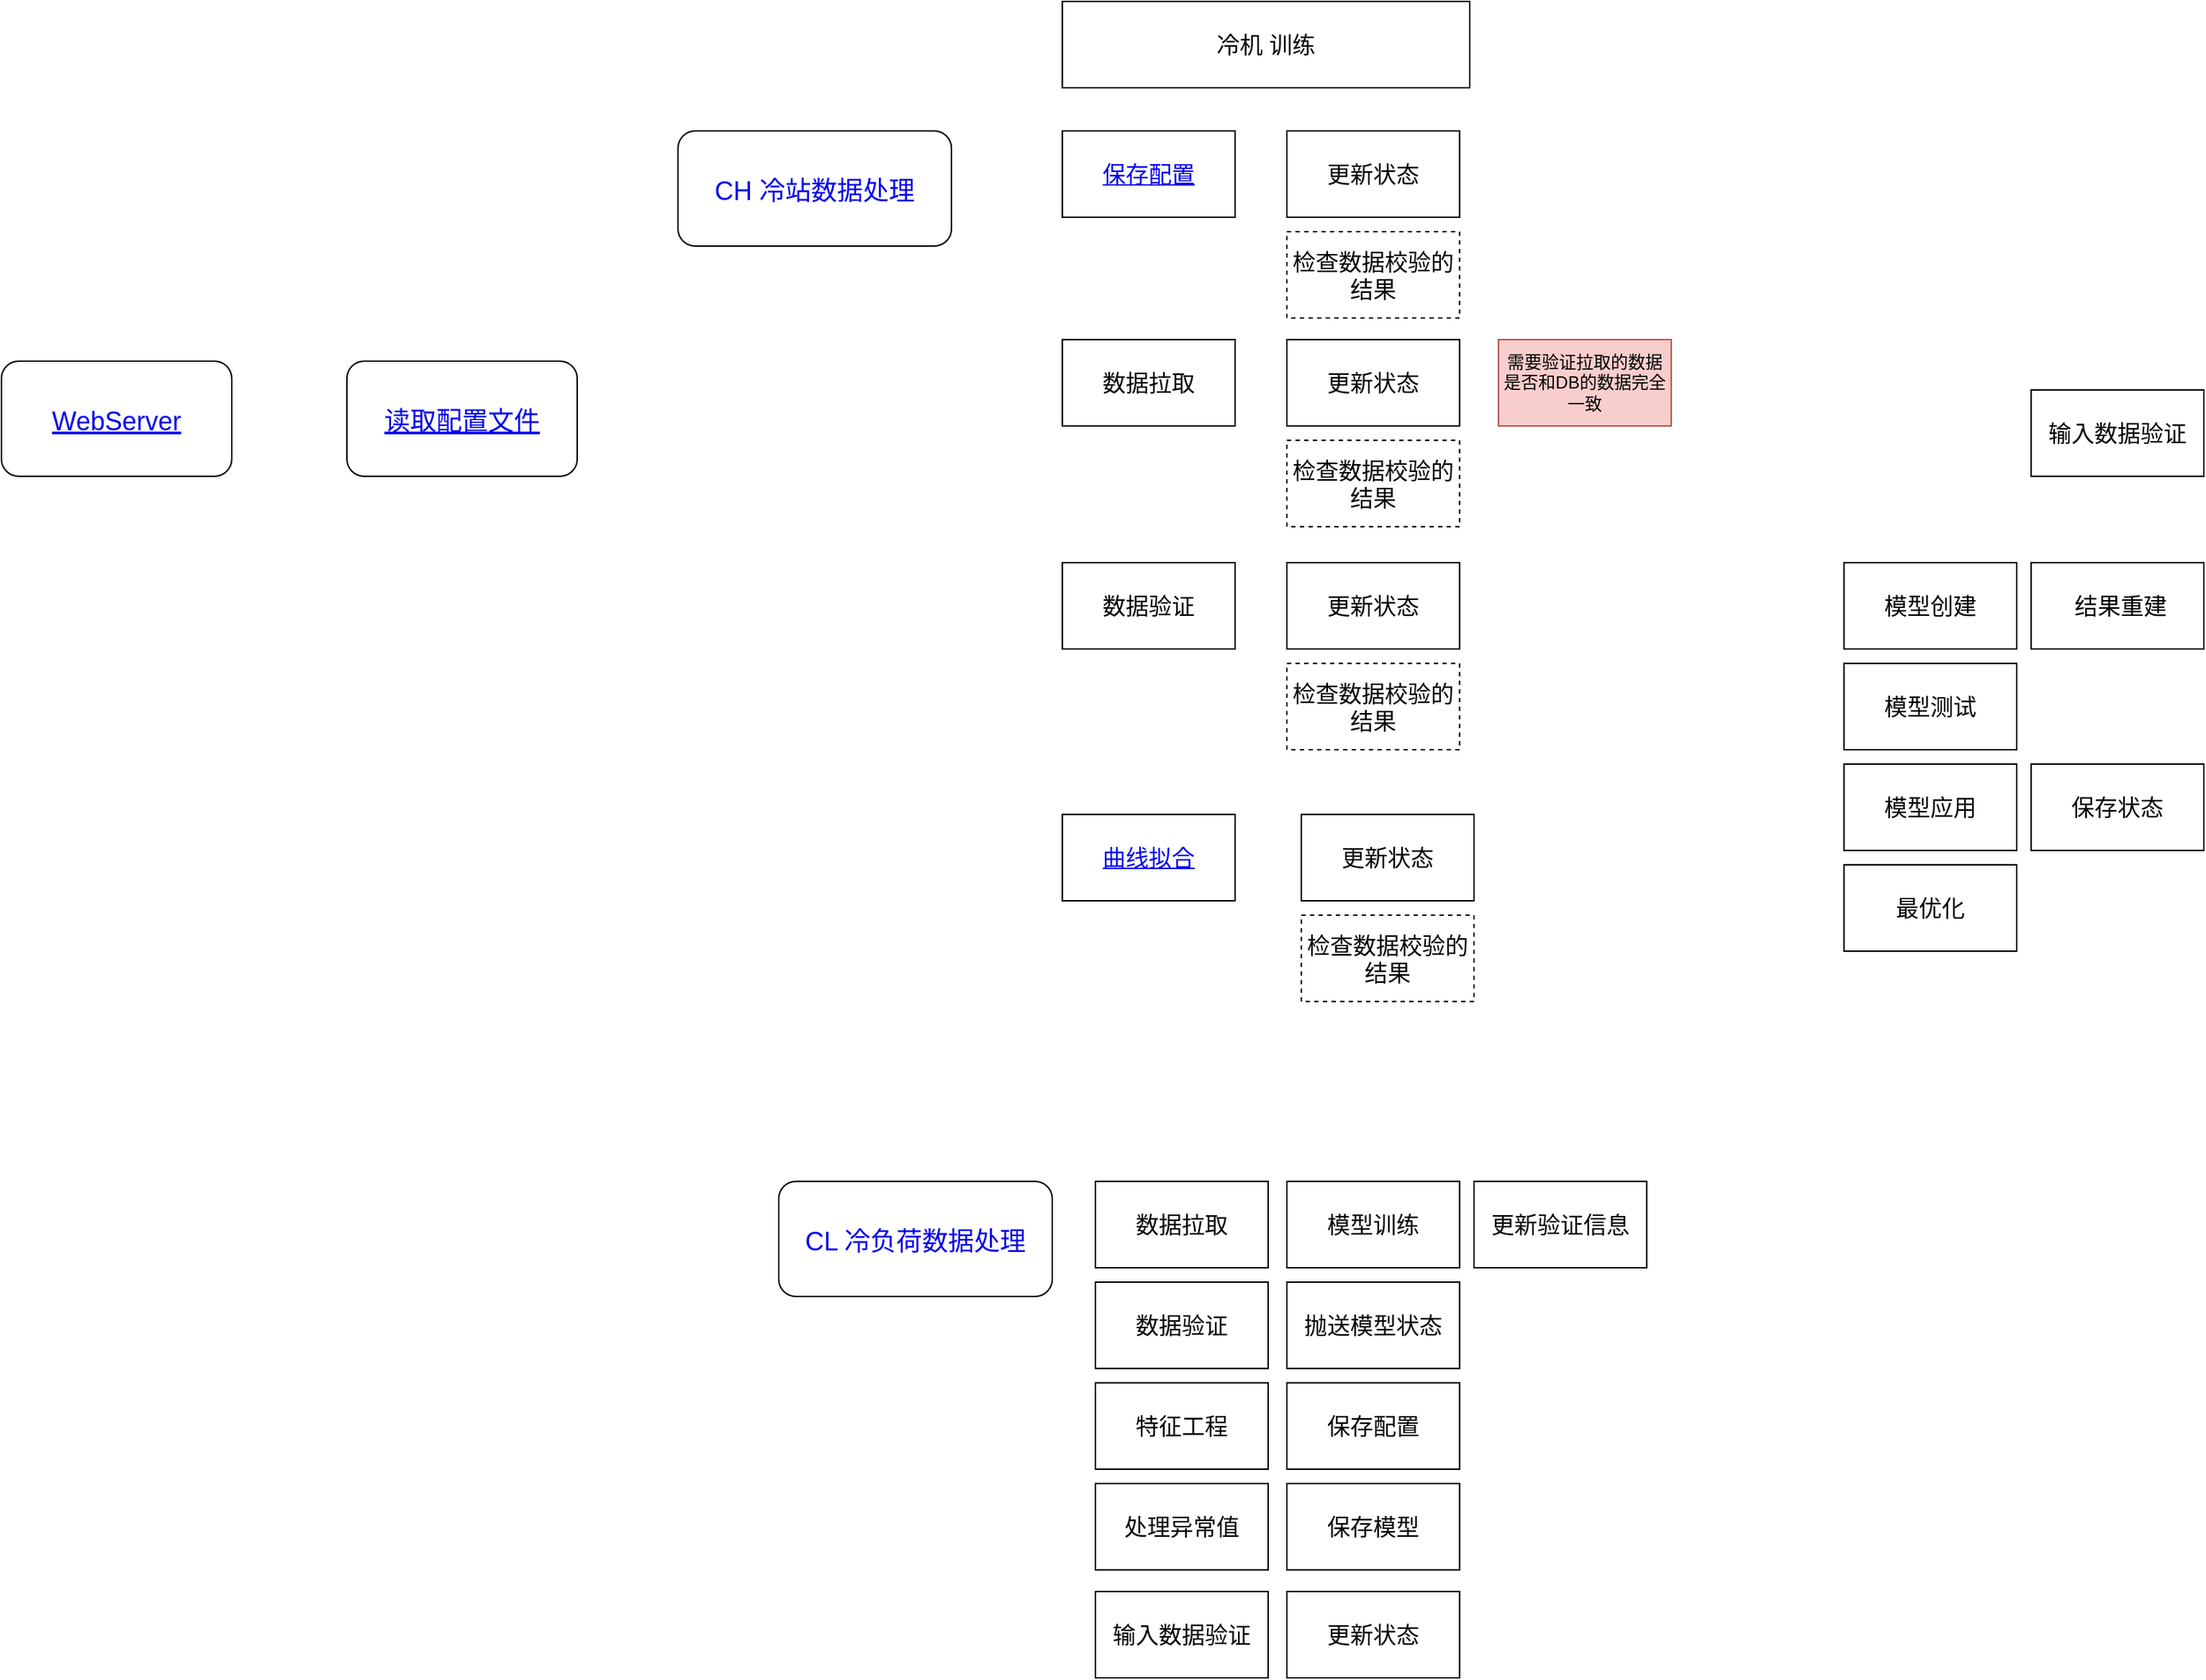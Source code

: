 <mxfile version="24.7.7" pages="5">
  <diagram name="MainMap" id="7VftSyIGo6TpSpsLRTtA">
    <mxGraphModel dx="1838" dy="962" grid="1" gridSize="10" guides="1" tooltips="1" connect="1" arrows="1" fold="1" page="1" pageScale="1" pageWidth="1654" pageHeight="1169" background="none" math="0" shadow="0">
      <root>
        <mxCell id="0" />
        <mxCell id="1" parent="0" />
        <UserObject label="WebServer" link="data:page/id,aCcasTxyXglGzUoUQQ_o" id="S-nuVeR0it20LLm0ZQjB-1">
          <mxCell style="fontColor=#0000EE;fontStyle=4;rounded=1;overflow=hidden;spacing=10;fontSize=18;" parent="1" vertex="1">
            <mxGeometry x="90" y="270" width="160" height="80" as="geometry" />
          </mxCell>
        </UserObject>
        <UserObject label="读取配置文件" id="3JOfFTrGMsXYRsM_mcYn-2">
          <mxCell style="fontColor=#0000EE;fontStyle=4;rounded=1;overflow=hidden;spacing=10;fontSize=18;" parent="1" vertex="1">
            <mxGeometry x="330" y="270" width="160" height="80" as="geometry" />
          </mxCell>
        </UserObject>
        <UserObject label="CH 冷站数据处理" id="3JOfFTrGMsXYRsM_mcYn-3">
          <mxCell style="fontColor=#0000EE;fontStyle=0;rounded=1;overflow=hidden;spacing=10;fontSize=18;" parent="1" vertex="1">
            <mxGeometry x="560" y="110" width="190" height="80" as="geometry" />
          </mxCell>
        </UserObject>
        <UserObject label="CL 冷负荷数据处理" id="3JOfFTrGMsXYRsM_mcYn-4">
          <mxCell style="fontColor=#0000EE;fontStyle=0;rounded=1;overflow=hidden;spacing=10;fontSize=18;" parent="1" vertex="1">
            <mxGeometry x="630" y="840" width="190" height="80" as="geometry" />
          </mxCell>
        </UserObject>
        <mxCell id="3JOfFTrGMsXYRsM_mcYn-5" value="&lt;font style=&quot;font-size: 16px;&quot;&gt;数据拉取&lt;/font&gt;" style="rounded=0;whiteSpace=wrap;html=1;strokeColor=default;align=center;verticalAlign=middle;fontFamily=Helvetica;fontSize=12;fontColor=default;fillColor=default;" parent="1" vertex="1">
          <mxGeometry x="850" y="840" width="120" height="60" as="geometry" />
        </mxCell>
        <mxCell id="3JOfFTrGMsXYRsM_mcYn-6" value="&lt;font style=&quot;font-size: 16px;&quot;&gt;数据验证&lt;/font&gt;" style="rounded=0;whiteSpace=wrap;html=1;strokeColor=default;align=center;verticalAlign=middle;fontFamily=Helvetica;fontSize=16;fontColor=default;fillColor=default;" parent="1" vertex="1">
          <mxGeometry x="850" y="910" width="120" height="60" as="geometry" />
        </mxCell>
        <mxCell id="3JOfFTrGMsXYRsM_mcYn-9" value="特征工程" style="rounded=0;whiteSpace=wrap;html=1;strokeColor=default;align=center;verticalAlign=middle;fontFamily=Helvetica;fontSize=16;fontColor=default;fillColor=default;" parent="1" vertex="1">
          <mxGeometry x="850" y="980" width="120" height="60" as="geometry" />
        </mxCell>
        <mxCell id="3JOfFTrGMsXYRsM_mcYn-11" value="处理异常值" style="rounded=0;whiteSpace=wrap;html=1;strokeColor=default;align=center;verticalAlign=middle;fontFamily=Helvetica;fontSize=16;fontColor=default;fillColor=default;" parent="1" vertex="1">
          <mxGeometry x="850" y="1050" width="120" height="60" as="geometry" />
        </mxCell>
        <mxCell id="3JOfFTrGMsXYRsM_mcYn-13" value="输入数据验证" style="rounded=0;whiteSpace=wrap;html=1;strokeColor=default;align=center;verticalAlign=middle;fontFamily=Helvetica;fontSize=16;fontColor=default;fillColor=default;" parent="1" vertex="1">
          <mxGeometry x="850" y="1125" width="120" height="60" as="geometry" />
        </mxCell>
        <mxCell id="3JOfFTrGMsXYRsM_mcYn-14" value="模型训练" style="rounded=0;whiteSpace=wrap;html=1;strokeColor=default;align=center;verticalAlign=middle;fontFamily=Helvetica;fontSize=16;fontColor=default;fillColor=default;" parent="1" vertex="1">
          <mxGeometry x="983" y="840" width="120" height="60" as="geometry" />
        </mxCell>
        <mxCell id="3JOfFTrGMsXYRsM_mcYn-15" value="抛送模型状态" style="rounded=0;whiteSpace=wrap;html=1;strokeColor=default;align=center;verticalAlign=middle;fontFamily=Helvetica;fontSize=16;fontColor=default;fillColor=default;" parent="1" vertex="1">
          <mxGeometry x="983" y="910" width="120" height="60" as="geometry" />
        </mxCell>
        <mxCell id="3JOfFTrGMsXYRsM_mcYn-16" value="保存配置" style="rounded=0;whiteSpace=wrap;html=1;strokeColor=default;align=center;verticalAlign=middle;fontFamily=Helvetica;fontSize=16;fontColor=default;fillColor=default;" parent="1" vertex="1">
          <mxGeometry x="983" y="980" width="120" height="60" as="geometry" />
        </mxCell>
        <mxCell id="3JOfFTrGMsXYRsM_mcYn-17" value="保存模型" style="rounded=0;whiteSpace=wrap;html=1;strokeColor=default;align=center;verticalAlign=middle;fontFamily=Helvetica;fontSize=16;fontColor=default;fillColor=default;" parent="1" vertex="1">
          <mxGeometry x="983" y="1050" width="120" height="60" as="geometry" />
        </mxCell>
        <mxCell id="3JOfFTrGMsXYRsM_mcYn-18" value="更新状态" style="rounded=0;whiteSpace=wrap;html=1;strokeColor=default;align=center;verticalAlign=middle;fontFamily=Helvetica;fontSize=16;fontColor=default;fillColor=default;" parent="1" vertex="1">
          <mxGeometry x="983" y="1125" width="120" height="60" as="geometry" />
        </mxCell>
        <mxCell id="3JOfFTrGMsXYRsM_mcYn-19" value="更新验证信息" style="rounded=0;whiteSpace=wrap;html=1;strokeColor=default;align=center;verticalAlign=middle;fontFamily=Helvetica;fontSize=16;fontColor=default;fillColor=default;" parent="1" vertex="1">
          <mxGeometry x="1113" y="840" width="120" height="60" as="geometry" />
        </mxCell>
        <mxCell id="3JOfFTrGMsXYRsM_mcYn-20" value="&lt;a href=&quot;data:page/id,arc0F6ZHrBInS6Zsz2Wp&quot;&gt;曲线拟合&lt;span style=&quot;color: rgba(0, 0, 0, 0); font-family: monospace; font-size: 0px; text-align: start; text-wrap: nowrap;&quot;&gt;%3CmxGraphModel%3E%3Croot%3E%3CmxCell%20id%3D%220%22%2F%3E%3CmxCell%20id%3D%221%22%20parent%3D%220%22%2F%3E%3CmxCell%20id%3D%222%22%20value%3D%22%E4%BF%9D%E5%AD%98%E6%A8%A1%E5%9E%8B%22%20style%3D%22rounded%3D0%3BwhiteSpace%3Dwrap%3Bhtml%3D1%3BstrokeColor%3Ddefault%3Balign%3Dcenter%3BverticalAlign%3Dmiddle%3BfontFamily%3DHelvetica%3BfontSize%3D16%3BfontColor%3Ddefault%3BfillColor%3Ddefault%3B%22%20vertex%3D%221%22%20parent%3D%221%22%3E%3CmxGeometry%20x%3D%22960%22%20y%3D%22450%22%20width%3D%22120%22%20height%3D%2260%22%20as%3D%22geometry%22%2F%3E%3C%2FmxCell%3E%3C%2Froot%3E%3C%2FmxGraphModel%3E&lt;/span&gt;&lt;/a&gt;" style="rounded=0;whiteSpace=wrap;html=1;strokeColor=default;align=center;verticalAlign=middle;fontFamily=Helvetica;fontSize=16;fontColor=default;fillColor=default;" parent="1" vertex="1">
          <mxGeometry x="827" y="585" width="120" height="60" as="geometry" />
        </mxCell>
        <mxCell id="3JOfFTrGMsXYRsM_mcYn-21" value="数据拉取" style="rounded=0;whiteSpace=wrap;html=1;strokeColor=default;align=center;verticalAlign=middle;fontFamily=Helvetica;fontSize=16;fontColor=default;fillColor=default;" parent="1" vertex="1">
          <mxGeometry x="827" y="255" width="120" height="60" as="geometry" />
        </mxCell>
        <mxCell id="3JOfFTrGMsXYRsM_mcYn-22" value="数据验证" style="rounded=0;whiteSpace=wrap;html=1;strokeColor=default;align=center;verticalAlign=middle;fontFamily=Helvetica;fontSize=16;fontColor=default;fillColor=default;" parent="1" vertex="1">
          <mxGeometry x="827" y="410" width="120" height="60" as="geometry" />
        </mxCell>
        <mxCell id="3JOfFTrGMsXYRsM_mcYn-23" value="输入数据验证" style="rounded=0;whiteSpace=wrap;html=1;strokeColor=default;align=center;verticalAlign=middle;fontFamily=Helvetica;fontSize=16;fontColor=default;fillColor=default;" parent="1" vertex="1">
          <mxGeometry x="1500" y="290" width="120" height="60" as="geometry" />
        </mxCell>
        <mxCell id="3JOfFTrGMsXYRsM_mcYn-24" value="模型测试" style="rounded=0;whiteSpace=wrap;html=1;strokeColor=default;align=center;verticalAlign=middle;fontFamily=Helvetica;fontSize=16;fontColor=default;fillColor=default;" parent="1" vertex="1">
          <mxGeometry x="1370" y="480" width="120" height="60" as="geometry" />
        </mxCell>
        <mxCell id="3JOfFTrGMsXYRsM_mcYn-25" value="模型创建" style="rounded=0;whiteSpace=wrap;html=1;strokeColor=default;align=center;verticalAlign=middle;fontFamily=Helvetica;fontSize=16;fontColor=default;fillColor=default;" parent="1" vertex="1">
          <mxGeometry x="1370" y="410" width="120" height="60" as="geometry" />
        </mxCell>
        <mxCell id="3JOfFTrGMsXYRsM_mcYn-26" value="模型应用" style="rounded=0;whiteSpace=wrap;html=1;strokeColor=default;align=center;verticalAlign=middle;fontFamily=Helvetica;fontSize=16;fontColor=default;fillColor=default;" parent="1" vertex="1">
          <mxGeometry x="1370" y="550" width="120" height="60" as="geometry" />
        </mxCell>
        <mxCell id="3JOfFTrGMsXYRsM_mcYn-27" value="最优化" style="rounded=0;whiteSpace=wrap;html=1;strokeColor=default;align=center;verticalAlign=middle;fontFamily=Helvetica;fontSize=16;fontColor=default;fillColor=default;" parent="1" vertex="1">
          <mxGeometry x="1370" y="620" width="120" height="60" as="geometry" />
        </mxCell>
        <mxCell id="3JOfFTrGMsXYRsM_mcYn-28" value="&amp;nbsp;结果重建" style="rounded=0;whiteSpace=wrap;html=1;strokeColor=default;align=center;verticalAlign=middle;fontFamily=Helvetica;fontSize=16;fontColor=default;fillColor=default;" parent="1" vertex="1">
          <mxGeometry x="1500" y="410" width="120" height="60" as="geometry" />
        </mxCell>
        <mxCell id="3JOfFTrGMsXYRsM_mcYn-29" value="&lt;a href=&quot;data:page/id,SggGDH3xRjy7NUsoMNeI&quot;&gt;保存配置&lt;/a&gt;" style="rounded=0;whiteSpace=wrap;html=1;strokeColor=default;align=center;verticalAlign=middle;fontFamily=Helvetica;fontSize=16;fontColor=default;fillColor=default;" parent="1" vertex="1">
          <mxGeometry x="827" y="110" width="120" height="60" as="geometry" />
        </mxCell>
        <mxCell id="3JOfFTrGMsXYRsM_mcYn-30" value="保存状态" style="rounded=0;whiteSpace=wrap;html=1;strokeColor=default;align=center;verticalAlign=middle;fontFamily=Helvetica;fontSize=16;fontColor=default;fillColor=default;" parent="1" vertex="1">
          <mxGeometry x="1500" y="550" width="120" height="60" as="geometry" />
        </mxCell>
        <mxCell id="3JOfFTrGMsXYRsM_mcYn-32" value="更新状态" style="rounded=0;whiteSpace=wrap;html=1;strokeColor=default;align=center;verticalAlign=middle;fontFamily=Helvetica;fontSize=16;fontColor=default;fillColor=default;" parent="1" vertex="1">
          <mxGeometry x="983" y="110" width="120" height="60" as="geometry" />
        </mxCell>
        <mxCell id="pvUgmMvGtOKYoxtFO1r7-1" value="&lt;div style=&quot;line-height: 19px;&quot;&gt;&lt;font style=&quot;background-color: rgb(255, 255, 255);&quot;&gt;检查数据校验的结果&lt;/font&gt;&lt;br&gt;&lt;/div&gt;" style="rounded=0;whiteSpace=wrap;html=1;strokeColor=default;align=center;verticalAlign=middle;fontFamily=Helvetica;fontSize=16;fontColor=default;fillColor=default;dashed=1;" parent="1" vertex="1">
          <mxGeometry x="983" y="180" width="120" height="60" as="geometry" />
        </mxCell>
        <mxCell id="pvUgmMvGtOKYoxtFO1r7-2" value="更新状态" style="rounded=0;whiteSpace=wrap;html=1;strokeColor=default;align=center;verticalAlign=middle;fontFamily=Helvetica;fontSize=16;fontColor=default;fillColor=default;" parent="1" vertex="1">
          <mxGeometry x="983" y="255" width="120" height="60" as="geometry" />
        </mxCell>
        <mxCell id="pvUgmMvGtOKYoxtFO1r7-3" value="&lt;div style=&quot;line-height: 19px;&quot;&gt;&lt;font style=&quot;background-color: rgb(255, 255, 255);&quot;&gt;检查数据校验的结果&lt;/font&gt;&lt;br&gt;&lt;/div&gt;" style="rounded=0;whiteSpace=wrap;html=1;strokeColor=default;align=center;verticalAlign=middle;fontFamily=Helvetica;fontSize=16;fontColor=default;fillColor=default;dashed=1;" parent="1" vertex="1">
          <mxGeometry x="983" y="325" width="120" height="60" as="geometry" />
        </mxCell>
        <mxCell id="pvUgmMvGtOKYoxtFO1r7-5" value="冷机 训练" style="rounded=0;whiteSpace=wrap;html=1;strokeColor=default;align=center;verticalAlign=middle;fontFamily=Helvetica;fontSize=16;fontColor=default;fillColor=default;" parent="1" vertex="1">
          <mxGeometry x="827" y="20" width="283" height="60" as="geometry" />
        </mxCell>
        <mxCell id="pvUgmMvGtOKYoxtFO1r7-6" value="更新状态" style="rounded=0;whiteSpace=wrap;html=1;strokeColor=default;align=center;verticalAlign=middle;fontFamily=Helvetica;fontSize=16;fontColor=default;fillColor=default;" parent="1" vertex="1">
          <mxGeometry x="983" y="410" width="120" height="60" as="geometry" />
        </mxCell>
        <mxCell id="pvUgmMvGtOKYoxtFO1r7-7" value="&lt;div style=&quot;line-height: 19px;&quot;&gt;&lt;font style=&quot;background-color: rgb(255, 255, 255);&quot;&gt;检查数据校验的结果&lt;/font&gt;&lt;br&gt;&lt;/div&gt;" style="rounded=0;whiteSpace=wrap;html=1;strokeColor=default;align=center;verticalAlign=middle;fontFamily=Helvetica;fontSize=16;fontColor=default;fillColor=default;dashed=1;" parent="1" vertex="1">
          <mxGeometry x="983" y="480" width="120" height="60" as="geometry" />
        </mxCell>
        <mxCell id="pvUgmMvGtOKYoxtFO1r7-8" value="更新状态" style="rounded=0;whiteSpace=wrap;html=1;strokeColor=default;align=center;verticalAlign=middle;fontFamily=Helvetica;fontSize=16;fontColor=default;fillColor=default;" parent="1" vertex="1">
          <mxGeometry x="993" y="585" width="120" height="60" as="geometry" />
        </mxCell>
        <mxCell id="pvUgmMvGtOKYoxtFO1r7-9" value="&lt;div style=&quot;line-height: 19px;&quot;&gt;&lt;font style=&quot;background-color: rgb(255, 255, 255);&quot;&gt;检查数据校验的结果&lt;/font&gt;&lt;br&gt;&lt;/div&gt;" style="rounded=0;whiteSpace=wrap;html=1;strokeColor=default;align=center;verticalAlign=middle;fontFamily=Helvetica;fontSize=16;fontColor=default;fillColor=default;dashed=1;" parent="1" vertex="1">
          <mxGeometry x="993" y="655" width="120" height="60" as="geometry" />
        </mxCell>
        <mxCell id="TRmiVR3FprZt9IKqpVz8-1" value="需要验证拉取的数据是否和DB的数据完全一致" style="rounded=0;whiteSpace=wrap;html=1;strokeColor=#b85450;align=center;verticalAlign=middle;fontFamily=Helvetica;fontSize=12;fillColor=#f8cecc;" parent="1" vertex="1">
          <mxGeometry x="1130" y="255" width="120" height="60" as="geometry" />
        </mxCell>
      </root>
    </mxGraphModel>
  </diagram>
  <diagram id="aCcasTxyXglGzUoUQQ_o" name="WebSever">
    <mxGraphModel dx="1050" dy="626" grid="1" gridSize="10" guides="1" tooltips="1" connect="1" arrows="1" fold="1" page="1" pageScale="1" pageWidth="1654" pageHeight="1169" math="0" shadow="0">
      <root>
        <mxCell id="0" />
        <mxCell id="1" parent="0" />
        <mxCell id="75KrjhZqi5JHaW2zp71U-2" value="&lt;h1 style=&quot;margin-top: 0px;&quot;&gt;API功能&lt;/h1&gt;&lt;p&gt;处理前端HTTP请求&lt;/p&gt;&lt;p&gt;通过多线程处理后台任务&lt;/p&gt;&lt;p&gt;生成API文档&lt;/p&gt;" style="text;html=1;whiteSpace=wrap;overflow=hidden;rounded=0;" vertex="1" parent="1">
          <mxGeometry x="110" y="280" width="180" height="120" as="geometry" />
        </mxCell>
        <mxCell id="75KrjhZqi5JHaW2zp71U-9" value="" style="edgeStyle=orthogonalEdgeStyle;rounded=0;orthogonalLoop=1;jettySize=auto;html=1;fontFamily=Helvetica;fontSize=12;fontColor=default;" edge="1" parent="1" source="75KrjhZqi5JHaW2zp71U-3" target="75KrjhZqi5JHaW2zp71U-6">
          <mxGeometry relative="1" as="geometry" />
        </mxCell>
        <mxCell id="75KrjhZqi5JHaW2zp71U-3" value="&lt;font style=&quot;font-size: 16px;&quot;&gt;Flask&lt;/font&gt;" style="rounded=0;whiteSpace=wrap;html=1;" vertex="1" parent="1">
          <mxGeometry x="340" y="220" width="120" height="60" as="geometry" />
        </mxCell>
        <mxCell id="75KrjhZqi5JHaW2zp71U-4" value="&lt;font style=&quot;font-size: 16px;&quot;&gt;Flasgger&lt;/font&gt;" style="rounded=0;whiteSpace=wrap;html=1;" vertex="1" parent="1">
          <mxGeometry x="340" y="310" width="120" height="60" as="geometry" />
        </mxCell>
        <mxCell id="75KrjhZqi5JHaW2zp71U-5" value="&lt;font style=&quot;font-size: 16px;&quot;&gt;Flasgger&lt;/font&gt;" style="rounded=0;whiteSpace=wrap;html=1;" vertex="1" parent="1">
          <mxGeometry x="470" y="310" width="120" height="60" as="geometry" />
        </mxCell>
        <mxCell id="75KrjhZqi5JHaW2zp71U-6" value="&lt;font style=&quot;font-size: 16px;&quot;&gt;实例 app&lt;/font&gt;" style="rounded=0;whiteSpace=wrap;html=1;" vertex="1" parent="1">
          <mxGeometry x="590" y="220" width="120" height="60" as="geometry" />
        </mxCell>
      </root>
    </mxGraphModel>
  </diagram>
  <diagram id="SggGDH3xRjy7NUsoMNeI" name="save_config">
    <mxGraphModel dx="1050" dy="626" grid="1" gridSize="10" guides="1" tooltips="1" connect="1" arrows="1" fold="1" page="1" pageScale="1" pageWidth="1654" pageHeight="1169" math="0" shadow="0">
      <root>
        <mxCell id="0" />
        <mxCell id="1" parent="0" />
        <mxCell id="4qPGKMzXGfzYm2e0nELk-1" value="Save_config.py" style="rounded=0;whiteSpace=wrap;html=1;strokeColor=default;align=center;verticalAlign=middle;fontFamily=Helvetica;fontSize=16;fontColor=default;fillColor=default;" vertex="1" parent="1">
          <mxGeometry x="10" y="50" width="120" height="60" as="geometry" />
        </mxCell>
        <mxCell id="4qPGKMzXGfzYm2e0nELk-2" value="save_configs()" style="rounded=0;whiteSpace=wrap;html=1;strokeColor=default;align=center;verticalAlign=middle;fontFamily=Helvetica;fontSize=16;fontColor=default;fillColor=default;" vertex="1" parent="1">
          <mxGeometry x="420" y="210" width="120" height="60" as="geometry" />
        </mxCell>
        <mxCell id="4qPGKMzXGfzYm2e0nELk-12" style="edgeStyle=orthogonalEdgeStyle;rounded=0;orthogonalLoop=1;jettySize=auto;html=1;entryX=0.5;entryY=0;entryDx=0;entryDy=0;fontFamily=Helvetica;fontSize=16;fontColor=default;" edge="1" parent="1" source="4qPGKMzXGfzYm2e0nELk-3" target="4qPGKMzXGfzYm2e0nELk-2">
          <mxGeometry relative="1" as="geometry">
            <Array as="points">
              <mxPoint x="340" y="170" />
              <mxPoint x="480" y="170" />
            </Array>
          </mxGeometry>
        </mxCell>
        <mxCell id="4qPGKMzXGfzYm2e0nELk-3" value="hierarchy id" style="rounded=0;whiteSpace=wrap;html=1;strokeColor=default;align=center;verticalAlign=middle;fontFamily=Helvetica;fontSize=16;fontColor=default;fillColor=default;" vertex="1" parent="1">
          <mxGeometry x="280" y="80" width="120" height="60" as="geometry" />
        </mxCell>
        <mxCell id="4qPGKMzXGfzYm2e0nELk-13" value="" style="edgeStyle=orthogonalEdgeStyle;rounded=0;orthogonalLoop=1;jettySize=auto;html=1;fontFamily=Helvetica;fontSize=16;fontColor=default;" edge="1" parent="1" source="4qPGKMzXGfzYm2e0nELk-4" target="4qPGKMzXGfzYm2e0nELk-2">
          <mxGeometry relative="1" as="geometry" />
        </mxCell>
        <mxCell id="4qPGKMzXGfzYm2e0nELk-4" value="config id" style="rounded=0;whiteSpace=wrap;html=1;strokeColor=default;align=center;verticalAlign=middle;fontFamily=Helvetica;fontSize=16;fontColor=default;fillColor=default;" vertex="1" parent="1">
          <mxGeometry x="420" y="80" width="120" height="60" as="geometry" />
        </mxCell>
        <mxCell id="4qPGKMzXGfzYm2e0nELk-14" style="edgeStyle=orthogonalEdgeStyle;rounded=0;orthogonalLoop=1;jettySize=auto;html=1;entryX=0.5;entryY=0;entryDx=0;entryDy=0;fontFamily=Helvetica;fontSize=16;fontColor=default;" edge="1" parent="1" source="4qPGKMzXGfzYm2e0nELk-5" target="4qPGKMzXGfzYm2e0nELk-2">
          <mxGeometry relative="1" as="geometry">
            <Array as="points">
              <mxPoint x="620" y="170" />
              <mxPoint x="480" y="170" />
            </Array>
          </mxGeometry>
        </mxCell>
        <mxCell id="4qPGKMzXGfzYm2e0nELk-5" value="config" style="rounded=0;whiteSpace=wrap;html=1;strokeColor=default;align=center;verticalAlign=middle;fontFamily=Helvetica;fontSize=16;fontColor=default;fillColor=default;" vertex="1" parent="1">
          <mxGeometry x="560" y="80" width="120" height="60" as="geometry" />
        </mxCell>
        <mxCell id="4qPGKMzXGfzYm2e0nELk-7" value="模型所服务的预测目标所属层级" style="text;whiteSpace=wrap;fontFamily=Helvetica;fontSize=16;fontColor=default;" vertex="1" parent="1">
          <mxGeometry x="150" y="50" width="260" height="40" as="geometry" />
        </mxCell>
        <mxCell id="4qPGKMzXGfzYm2e0nELk-9" value="模型配置表id" style="text;whiteSpace=wrap;fontFamily=Helvetica;fontSize=16;fontColor=default;" vertex="1" parent="1">
          <mxGeometry x="420" y="50" width="130" height="40" as="geometry" />
        </mxCell>
        <mxCell id="4qPGKMzXGfzYm2e0nELk-11" value="BA侧传来的全量参数信息" style="text;whiteSpace=wrap;fontFamily=Helvetica;fontSize=16;fontColor=default;" vertex="1" parent="1">
          <mxGeometry x="560" y="50" width="210" height="40" as="geometry" />
        </mxCell>
        <mxCell id="4qPGKMzXGfzYm2e0nELk-15" value="传入config参数&lt;br&gt;解析为Python字典" style="text;html=1;align=center;verticalAlign=middle;whiteSpace=wrap;rounded=0;fontFamily=Helvetica;fontSize=16;fontColor=default;" vertex="1" parent="1">
          <mxGeometry x="630" y="160" width="180" height="30" as="geometry" />
        </mxCell>
        <mxCell id="4qPGKMzXGfzYm2e0nELk-16" value="提取各类配置参数：&lt;div&gt;1. basic configs&lt;/div&gt;&lt;div&gt;2. chiller plant configs 冷站总体参数&lt;/div&gt;&lt;div style=&quot;&quot;&gt;3. device configs 设备参数&lt;/div&gt;&lt;div style=&quot;&quot;&gt;4. weather configs 天气参数&lt;/div&gt;" style="text;html=1;align=left;verticalAlign=middle;whiteSpace=wrap;rounded=0;fontFamily=Helvetica;fontSize=16;fontColor=default;" vertex="1" parent="1">
          <mxGeometry x="660" y="190" width="260" height="155" as="geometry" />
        </mxCell>
        <mxCell id="4qPGKMzXGfzYm2e0nELk-17" value="granularity&lt;div&gt;颗粒度调为15min&lt;/div&gt;" style="rounded=0;whiteSpace=wrap;html=1;strokeColor=default;align=center;verticalAlign=middle;fontFamily=Helvetica;fontSize=16;fontColor=default;fillColor=default;" vertex="1" parent="1">
          <mxGeometry x="310" y="360" width="120" height="80" as="geometry" />
        </mxCell>
        <mxCell id="4qPGKMzXGfzYm2e0nELk-18" value="提取&lt;div&gt;basic configs&lt;/div&gt;&lt;div&gt;中的冷暖季ID和URL&lt;/div&gt;" style="rounded=0;whiteSpace=wrap;html=1;strokeColor=default;align=center;verticalAlign=middle;fontFamily=Helvetica;fontSize=16;fontColor=default;fillColor=default;" vertex="1" parent="1">
          <mxGeometry x="435" y="360" width="125" height="80" as="geometry" />
        </mxCell>
        <mxCell id="4qPGKMzXGfzYm2e0nELk-19" value="提取历史数据的开始时间和结束时间" style="rounded=0;whiteSpace=wrap;html=1;strokeColor=default;align=center;verticalAlign=middle;fontFamily=Helvetica;fontSize=16;fontColor=default;fillColor=default;" vertex="1" parent="1">
          <mxGeometry x="570" y="360" width="125" height="80" as="geometry" />
        </mxCell>
        <mxCell id="4qPGKMzXGfzYm2e0nELk-20" value="给模型起名字&lt;br&gt;BA_chiller_plant+ID" style="rounded=0;whiteSpace=wrap;html=1;strokeColor=default;align=center;verticalAlign=middle;fontFamily=Helvetica;fontSize=16;fontColor=default;fillColor=default;" vertex="1" parent="1">
          <mxGeometry x="340" y="520" width="160" height="90" as="geometry" />
        </mxCell>
        <mxCell id="4qPGKMzXGfzYm2e0nELk-21" value="生成model config存入SQL" style="rounded=0;whiteSpace=wrap;html=1;strokeColor=default;align=center;verticalAlign=middle;fontFamily=Helvetica;fontSize=16;fontColor=default;fillColor=default;" vertex="1" parent="1">
          <mxGeometry x="510" y="520" width="160" height="90" as="geometry" />
        </mxCell>
      </root>
    </mxGraphModel>
  </diagram>
  <diagram id="arc0F6ZHrBInS6Zsz2Wp" name="curves_fit">
    <mxGraphModel dx="913" dy="544" grid="1" gridSize="10" guides="1" tooltips="1" connect="1" arrows="1" fold="1" page="1" pageScale="1" pageWidth="1654" pageHeight="1169" math="0" shadow="0">
      <root>
        <mxCell id="0" />
        <mxCell id="1" parent="0" />
        <mxCell id="THqZlHEJvbjBZn6IOVUx-2" value="&lt;font style=&quot;font-size: 16px;&quot;&gt;Curve_fit.py&lt;/font&gt;" style="rounded=0;whiteSpace=wrap;html=1;" vertex="1" parent="1">
          <mxGeometry x="40" y="60" width="140" height="80" as="geometry" />
        </mxCell>
        <mxCell id="THqZlHEJvbjBZn6IOVUx-4" value="&lt;font style=&quot;font-size: 16px;&quot;&gt;&lt;b&gt;curve_fit()&lt;/b&gt;&lt;/font&gt;" style="rounded=0;whiteSpace=wrap;html=1;" vertex="1" parent="1">
          <mxGeometry x="810" y="320" width="140" height="80" as="geometry" />
        </mxCell>
        <mxCell id="THqZlHEJvbjBZn6IOVUx-5" value="&lt;font style=&quot;font-size: 16px;&quot;&gt;granularity&lt;/font&gt;" style="rounded=0;whiteSpace=wrap;html=1;" vertex="1" parent="1">
          <mxGeometry x="490" y="150" width="140" height="80" as="geometry" />
        </mxCell>
        <mxCell id="THqZlHEJvbjBZn6IOVUx-6" value="&lt;font style=&quot;font-size: 16px;&quot;&gt;device_data&lt;/font&gt;" style="rounded=0;whiteSpace=wrap;html=1;" vertex="1" parent="1">
          <mxGeometry x="650" y="150" width="140" height="80" as="geometry" />
        </mxCell>
        <mxCell id="THqZlHEJvbjBZn6IOVUx-7" value="&lt;font style=&quot;font-size: 16px;&quot;&gt;warm cold season&lt;/font&gt;" style="rounded=0;whiteSpace=wrap;html=1;" vertex="1" parent="1">
          <mxGeometry x="810" y="150" width="140" height="80" as="geometry" />
        </mxCell>
        <mxCell id="THqZlHEJvbjBZn6IOVUx-8" value="&lt;font style=&quot;font-size: 16px;&quot;&gt;build status&lt;/font&gt;" style="rounded=0;whiteSpace=wrap;html=1;" vertex="1" parent="1">
          <mxGeometry x="970" y="150" width="140" height="80" as="geometry" />
        </mxCell>
        <mxCell id="THqZlHEJvbjBZn6IOVUx-9" value="&lt;font style=&quot;font-size: 16px;&quot;&gt;dynamic config map&lt;/font&gt;" style="rounded=0;whiteSpace=wrap;html=1;" vertex="1" parent="1">
          <mxGeometry x="1130" y="150" width="140" height="80" as="geometry" />
        </mxCell>
        <mxCell id="THqZlHEJvbjBZn6IOVUx-10" value="&lt;font style=&quot;font-size: 16px;&quot;&gt;process&amp;nbsp; result&lt;/font&gt;" style="rounded=0;whiteSpace=wrap;html=1;" vertex="1" parent="1">
          <mxGeometry x="650" y="505" width="140" height="80" as="geometry" />
        </mxCell>
        <mxCell id="THqZlHEJvbjBZn6IOVUx-11" value="&lt;font style=&quot;font-size: 16px;&quot;&gt;curves&lt;/font&gt;" style="rounded=0;whiteSpace=wrap;html=1;" vertex="1" parent="1">
          <mxGeometry x="950" y="505" width="140" height="80" as="geometry" />
        </mxCell>
        <mxCell id="THqZlHEJvbjBZn6IOVUx-12" value="&lt;b&gt;针对&lt;/b&gt;&lt;div&gt;&lt;ol&gt;&lt;li&gt;&lt;b&gt;冷机&lt;/b&gt;&lt;/li&gt;&lt;li&gt;&lt;b&gt;冷冻泵&lt;/b&gt;&lt;/li&gt;&lt;li&gt;&lt;b&gt;冷却泵&lt;/b&gt;&lt;/li&gt;&lt;li&gt;&lt;b&gt;冷却塔&lt;/b&gt;&lt;/li&gt;&lt;/ol&gt;&lt;b&gt;四种不同设备的曲线拟合&lt;/b&gt;&lt;/div&gt;" style="text;html=1;align=left;verticalAlign=middle;whiteSpace=wrap;rounded=0;fontFamily=Helvetica;fontSize=12;fontColor=default;" vertex="1" parent="1">
          <mxGeometry x="1000" y="310" width="150" height="80" as="geometry" />
        </mxCell>
        <mxCell id="THqZlHEJvbjBZn6IOVUx-13" value="&lt;h1 style=&quot;margin-top: 0px;&quot;&gt;逻辑&lt;/h1&gt;&lt;p&gt;1. &lt;b&gt;数据清洗&lt;/b&gt;&lt;/p&gt;&lt;p&gt;&lt;span style=&quot;white-space: pre;&quot;&gt;&#x9;&lt;/span&gt;删除开机后和关机前的两个时刻的数据&lt;br&gt;&lt;/p&gt;&lt;p&gt;&lt;span style=&quot;white-space: pre;&quot;&gt;&#x9;&lt;/span&gt;删除负载比，COP，温度等参数不合理范围的数据点&lt;br&gt;&lt;/p&gt;&lt;p&gt;2. &lt;b&gt;数值处理&lt;/b&gt;&lt;/p&gt;&lt;p&gt;&lt;span style=&quot;white-space: pre;&quot;&gt;&#x9;&lt;/span&gt;把0-0.25的值当做0看待&lt;/p&gt;&lt;p&gt;&lt;span style=&quot;white-space: pre;&quot;&gt;&#x9;&lt;/span&gt;把0.25-0.75的数据作为0.5&lt;br&gt;&lt;/p&gt;&lt;p&gt;&lt;span style=&quot;white-space: pre;&quot;&gt;&#x9;&lt;/span&gt;把0.75-1的数据作为1看待&lt;br&gt;&lt;/p&gt;&lt;p&gt;&lt;br&gt;&lt;/p&gt;" style="text;html=1;whiteSpace=wrap;overflow=hidden;rounded=0;fontFamily=Helvetica;fontSize=12;fontColor=default;" vertex="1" parent="1">
          <mxGeometry x="1160" y="270" width="280" height="330" as="geometry" />
        </mxCell>
      </root>
    </mxGraphModel>
  </diagram>
  <diagram id="M9TgaHpphP6NipkGr3s4" name="Dictionary">
    <mxGraphModel dx="1838" dy="962" grid="1" gridSize="10" guides="1" tooltips="1" connect="1" arrows="1" fold="1" page="1" pageScale="1" pageWidth="1654" pageHeight="1169" math="0" shadow="0">
      <root>
        <mxCell id="0" />
        <mxCell id="1" parent="0" />
        <mxCell id="aiB7XIpIryPraa5rpPmI-1" value="&lt;font style=&quot;font-size: 18px;&quot;&gt;场景1&lt;/font&gt;" style="rounded=0;whiteSpace=wrap;html=1;" vertex="1" parent="1">
          <mxGeometry x="100" y="90" width="240" height="80" as="geometry" />
        </mxCell>
        <mxCell id="aiB7XIpIryPraa5rpPmI-2" value="&lt;font style=&quot;font-size: 18px;&quot;&gt;场景2&lt;/font&gt;" style="rounded=0;whiteSpace=wrap;html=1;" vertex="1" parent="1">
          <mxGeometry x="360" y="90" width="240" height="80" as="geometry" />
        </mxCell>
        <mxCell id="aiB7XIpIryPraa5rpPmI-3" value="&lt;font style=&quot;font-size: 18px;&quot;&gt;场景3&lt;/font&gt;" style="rounded=0;whiteSpace=wrap;html=1;" vertex="1" parent="1">
          <mxGeometry x="620" y="90" width="240" height="80" as="geometry" />
        </mxCell>
        <mxCell id="aiB7XIpIryPraa5rpPmI-4" value="&lt;font style=&quot;font-size: 18px;&quot;&gt;场景4&lt;/font&gt;" style="rounded=0;whiteSpace=wrap;html=1;" vertex="1" parent="1">
          <mxGeometry x="880" y="90" width="240" height="80" as="geometry" />
        </mxCell>
        <mxCell id="aiB7XIpIryPraa5rpPmI-5" value="&lt;font style=&quot;font-size: 18px;&quot;&gt;&amp;lt;Project&amp;gt;&lt;/font&gt;" style="text;html=1;align=center;verticalAlign=middle;whiteSpace=wrap;rounded=0;" vertex="1" parent="1">
          <mxGeometry x="1170" y="115" width="60" height="30" as="geometry" />
        </mxCell>
      </root>
    </mxGraphModel>
  </diagram>
</mxfile>
